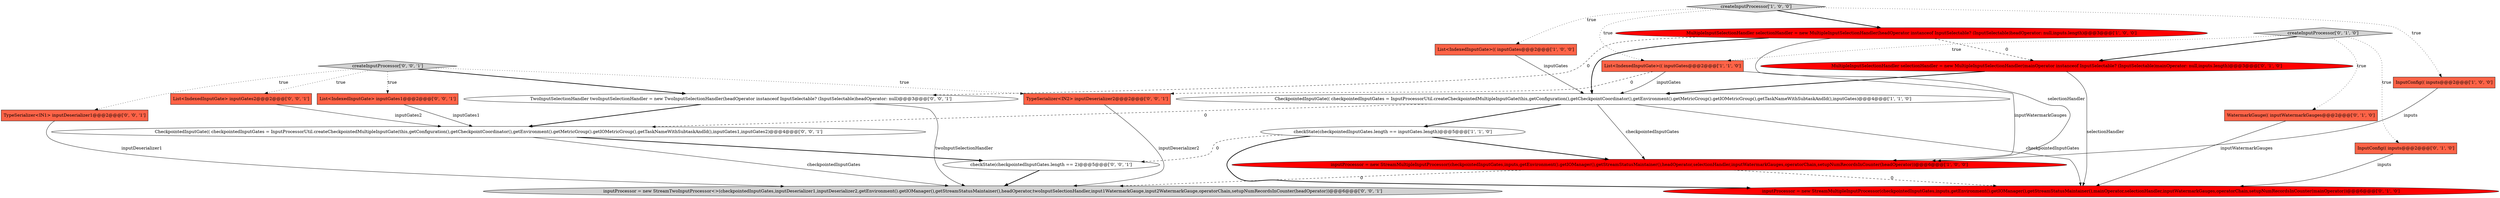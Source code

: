 digraph {
3 [style = filled, label = "CheckpointedInputGate(( checkpointedInputGates = InputProcessorUtil.createCheckpointedMultipleInputGate(this,getConfiguration(),getCheckpointCoordinator(),getEnvironment().getMetricGroup().getIOMetricGroup(),getTaskNameWithSubtaskAndId(),inputGates)@@@4@@@['1', '1', '0']", fillcolor = white, shape = ellipse image = "AAA0AAABBB1BBB"];
21 [style = filled, label = "TwoInputSelectionHandler twoInputSelectionHandler = new TwoInputSelectionHandler(headOperator instanceof InputSelectable? (InputSelectable)headOperator: null)@@@3@@@['0', '0', '1']", fillcolor = white, shape = ellipse image = "AAA0AAABBB3BBB"];
11 [style = filled, label = "WatermarkGauge(( inputWatermarkGauges@@@2@@@['0', '1', '0']", fillcolor = tomato, shape = box image = "AAA0AAABBB2BBB"];
0 [style = filled, label = "checkState(checkpointedInputGates.length == inputGates.length)@@@5@@@['1', '1', '0']", fillcolor = white, shape = ellipse image = "AAA0AAABBB1BBB"];
19 [style = filled, label = "inputProcessor = new StreamTwoInputProcessor<>(checkpointedInputGates,inputDeserializer1,inputDeserializer2,getEnvironment().getIOManager(),getStreamStatusMaintainer(),headOperator,twoInputSelectionHandler,input1WatermarkGauge,input2WatermarkGauge,operatorChain,setupNumRecordsInCounter(headOperator))@@@6@@@['0', '0', '1']", fillcolor = lightgray, shape = ellipse image = "AAA0AAABBB3BBB"];
15 [style = filled, label = "checkState(checkpointedInputGates.length == 2)@@@5@@@['0', '0', '1']", fillcolor = white, shape = ellipse image = "AAA0AAABBB3BBB"];
2 [style = filled, label = "List<IndexedInputGate>(( inputGates@@@2@@@['1', '0', '0']", fillcolor = tomato, shape = box image = "AAA0AAABBB1BBB"];
5 [style = filled, label = "createInputProcessor['1', '0', '0']", fillcolor = lightgray, shape = diamond image = "AAA0AAABBB1BBB"];
14 [style = filled, label = "TypeSerializer<IN1> inputDeserializer1@@@2@@@['0', '0', '1']", fillcolor = tomato, shape = box image = "AAA0AAABBB3BBB"];
10 [style = filled, label = "InputConfig(( inputs@@@2@@@['0', '1', '0']", fillcolor = tomato, shape = box image = "AAA0AAABBB2BBB"];
8 [style = filled, label = "MultipleInputSelectionHandler selectionHandler = new MultipleInputSelectionHandler(mainOperator instanceof InputSelectable? (InputSelectable)mainOperator: null,inputs.length)@@@3@@@['0', '1', '0']", fillcolor = red, shape = ellipse image = "AAA1AAABBB2BBB"];
12 [style = filled, label = "createInputProcessor['0', '1', '0']", fillcolor = lightgray, shape = diamond image = "AAA0AAABBB2BBB"];
20 [style = filled, label = "TypeSerializer<IN2> inputDeserializer2@@@2@@@['0', '0', '1']", fillcolor = tomato, shape = box image = "AAA0AAABBB3BBB"];
13 [style = filled, label = "List<IndexedInputGate> inputGates1@@@2@@@['0', '0', '1']", fillcolor = tomato, shape = box image = "AAA0AAABBB3BBB"];
1 [style = filled, label = "MultipleInputSelectionHandler selectionHandler = new MultipleInputSelectionHandler(headOperator instanceof InputSelectable? (InputSelectable)headOperator: null,inputs.length)@@@3@@@['1', '0', '0']", fillcolor = red, shape = ellipse image = "AAA1AAABBB1BBB"];
4 [style = filled, label = "inputProcessor = new StreamMultipleInputProcessor(checkpointedInputGates,inputs,getEnvironment().getIOManager(),getStreamStatusMaintainer(),headOperator,selectionHandler,inputWatermarkGauges,operatorChain,setupNumRecordsInCounter(headOperator))@@@6@@@['1', '0', '0']", fillcolor = red, shape = ellipse image = "AAA1AAABBB1BBB"];
6 [style = filled, label = "InputConfig(( inputs@@@2@@@['1', '0', '0']", fillcolor = tomato, shape = box image = "AAA0AAABBB1BBB"];
16 [style = filled, label = "createInputProcessor['0', '0', '1']", fillcolor = lightgray, shape = diamond image = "AAA0AAABBB3BBB"];
18 [style = filled, label = "CheckpointedInputGate(( checkpointedInputGates = InputProcessorUtil.createCheckpointedMultipleInputGate(this,getConfiguration(),getCheckpointCoordinator(),getEnvironment().getMetricGroup().getIOMetricGroup(),getTaskNameWithSubtaskAndId(),inputGates1,inputGates2)@@@4@@@['0', '0', '1']", fillcolor = white, shape = ellipse image = "AAA0AAABBB3BBB"];
17 [style = filled, label = "List<IndexedInputGate> inputGates2@@@2@@@['0', '0', '1']", fillcolor = tomato, shape = box image = "AAA0AAABBB3BBB"];
7 [style = filled, label = "List<IndexedInputGate>(( inputGates@@@2@@@['1', '1', '0']", fillcolor = tomato, shape = box image = "AAA0AAABBB1BBB"];
9 [style = filled, label = "inputProcessor = new StreamMultipleInputProcessor(checkpointedInputGates,inputs,getEnvironment().getIOManager(),getStreamStatusMaintainer(),mainOperator,selectionHandler,inputWatermarkGauges,operatorChain,setupNumRecordsInCounter(mainOperator))@@@6@@@['0', '1', '0']", fillcolor = red, shape = ellipse image = "AAA1AAABBB2BBB"];
14->19 [style = solid, label="inputDeserializer1"];
13->18 [style = solid, label="inputGates1"];
0->9 [style = bold, label=""];
17->18 [style = solid, label="inputGates2"];
16->13 [style = dotted, label="true"];
20->19 [style = solid, label="inputDeserializer2"];
21->19 [style = solid, label="twoInputSelectionHandler"];
3->18 [style = dashed, label="0"];
16->17 [style = dotted, label="true"];
8->3 [style = bold, label=""];
11->9 [style = solid, label="inputWatermarkGauges"];
18->15 [style = bold, label=""];
1->3 [style = bold, label=""];
5->6 [style = dotted, label="true"];
7->20 [style = dashed, label="0"];
0->15 [style = dashed, label="0"];
16->20 [style = dotted, label="true"];
1->21 [style = dashed, label="0"];
18->19 [style = solid, label="checkpointedInputGates"];
15->19 [style = bold, label=""];
2->3 [style = solid, label="inputGates"];
3->4 [style = solid, label="checkpointedInputGates"];
21->18 [style = bold, label=""];
8->9 [style = solid, label="selectionHandler"];
3->0 [style = bold, label=""];
12->11 [style = dotted, label="true"];
5->1 [style = bold, label=""];
4->9 [style = dashed, label="0"];
7->3 [style = solid, label="inputGates"];
12->10 [style = dotted, label="true"];
0->4 [style = bold, label=""];
5->7 [style = dotted, label="true"];
12->8 [style = bold, label=""];
16->21 [style = bold, label=""];
6->4 [style = solid, label="inputs"];
16->14 [style = dotted, label="true"];
4->19 [style = dashed, label="0"];
1->8 [style = dashed, label="0"];
12->7 [style = dotted, label="true"];
3->9 [style = solid, label="checkpointedInputGates"];
7->4 [style = solid, label="inputWatermarkGauges"];
10->9 [style = solid, label="inputs"];
5->2 [style = dotted, label="true"];
1->4 [style = solid, label="selectionHandler"];
}
